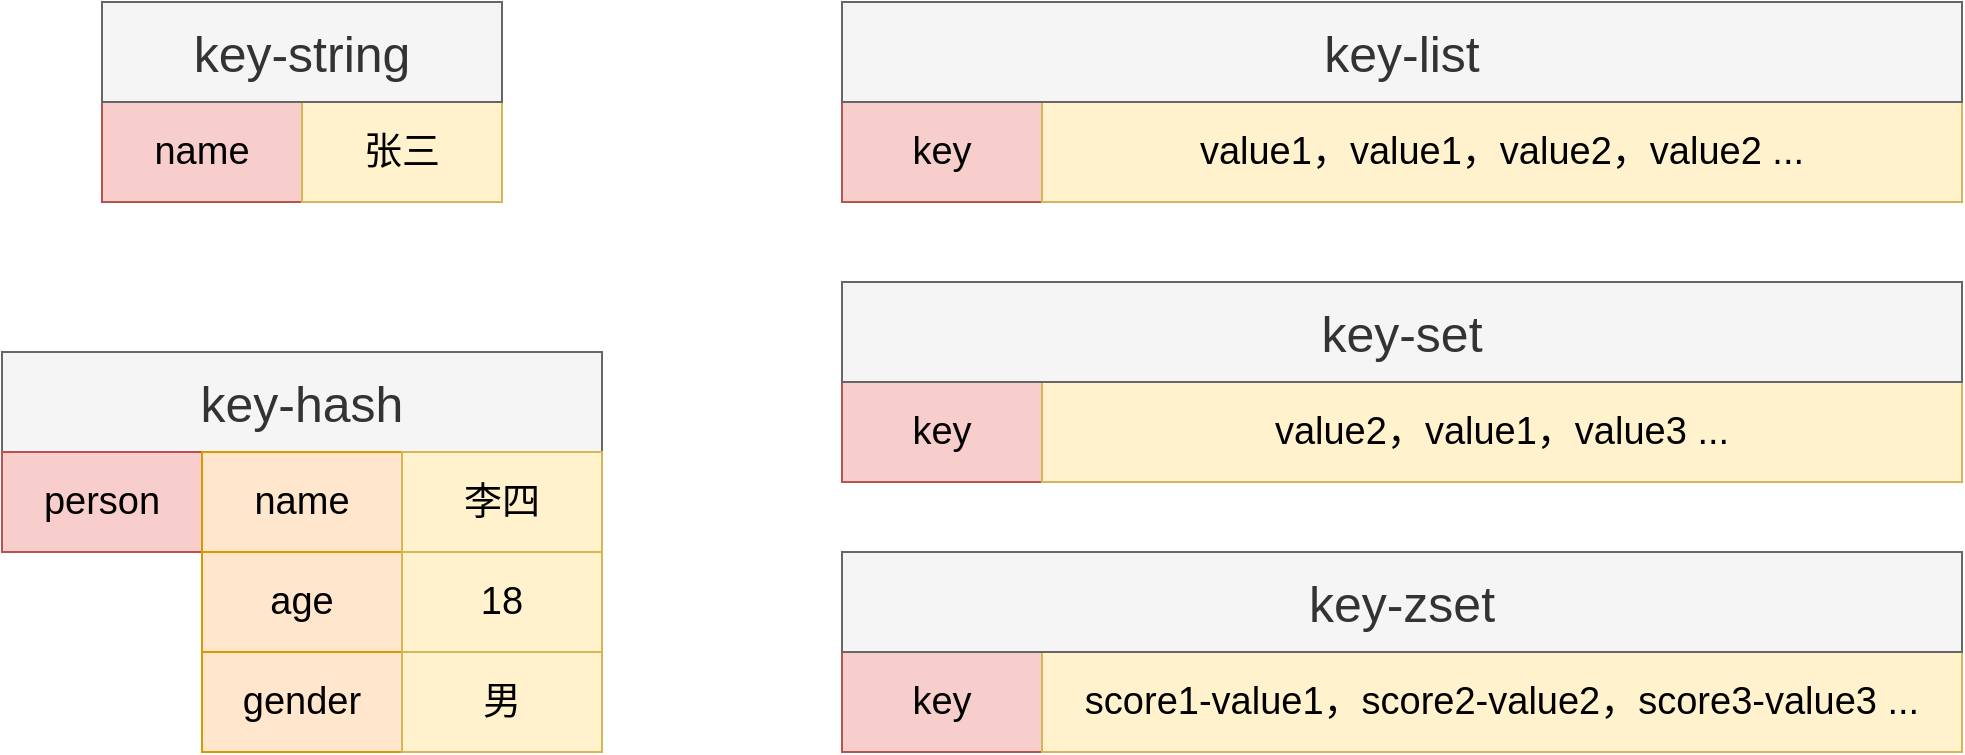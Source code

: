 <mxfile version="13.6.6" type="github">
  <diagram id="0TAmJCTqZkZq0XUQib4b" name="第 1 页">
    <mxGraphModel dx="1038" dy="548" grid="1" gridSize="10" guides="1" tooltips="1" connect="1" arrows="1" fold="1" page="1" pageScale="1" pageWidth="827" pageHeight="1169" math="0" shadow="0">
      <root>
        <mxCell id="0" />
        <mxCell id="1" parent="0" />
        <mxCell id="lTZIp_rwvE3XWnG7Pdrd-1" value="name" style="rounded=0;whiteSpace=wrap;html=1;fillColor=#f8cecc;strokeColor=#b85450;fontSize=19;" vertex="1" parent="1">
          <mxGeometry x="140" y="130" width="100" height="50" as="geometry" />
        </mxCell>
        <mxCell id="lTZIp_rwvE3XWnG7Pdrd-3" value="张三" style="rounded=0;whiteSpace=wrap;html=1;fontSize=19;fillColor=#fff2cc;strokeColor=#d6b656;" vertex="1" parent="1">
          <mxGeometry x="240" y="130" width="100" height="50" as="geometry" />
        </mxCell>
        <mxCell id="lTZIp_rwvE3XWnG7Pdrd-5" value="&lt;span style=&quot;color: rgb(51 , 51 , 51) ; font-size: 25px&quot;&gt;key-string&lt;/span&gt;" style="text;html=1;strokeColor=#666666;fillColor=#f5f5f5;align=center;verticalAlign=middle;whiteSpace=wrap;rounded=0;fontColor=#333333;" vertex="1" parent="1">
          <mxGeometry x="140" y="80" width="200" height="50" as="geometry" />
        </mxCell>
        <mxCell id="lTZIp_rwvE3XWnG7Pdrd-6" style="edgeStyle=orthogonalEdgeStyle;rounded=0;orthogonalLoop=1;jettySize=auto;html=1;exitX=0.5;exitY=1;exitDx=0;exitDy=0;fontSize=19;" edge="1" parent="1" source="lTZIp_rwvE3XWnG7Pdrd-3" target="lTZIp_rwvE3XWnG7Pdrd-3">
          <mxGeometry relative="1" as="geometry" />
        </mxCell>
        <mxCell id="lTZIp_rwvE3XWnG7Pdrd-7" value="&lt;span style=&quot;color: rgb(51 , 51 , 51) ; font-size: 25px&quot;&gt;key-hash&lt;/span&gt;" style="text;html=1;strokeColor=#666666;fillColor=#f5f5f5;align=center;verticalAlign=middle;whiteSpace=wrap;rounded=0;fontColor=#333333;" vertex="1" parent="1">
          <mxGeometry x="90" y="255" width="300" height="50" as="geometry" />
        </mxCell>
        <mxCell id="lTZIp_rwvE3XWnG7Pdrd-8" value="person" style="rounded=0;whiteSpace=wrap;html=1;fillColor=#f8cecc;strokeColor=#b85450;fontSize=19;" vertex="1" parent="1">
          <mxGeometry x="90" y="305" width="100" height="50" as="geometry" />
        </mxCell>
        <mxCell id="lTZIp_rwvE3XWnG7Pdrd-9" value="name" style="rounded=0;whiteSpace=wrap;html=1;fillColor=#ffe6cc;strokeColor=#d79b00;fontSize=19;" vertex="1" parent="1">
          <mxGeometry x="190" y="305" width="100" height="50" as="geometry" />
        </mxCell>
        <mxCell id="lTZIp_rwvE3XWnG7Pdrd-11" value="李四" style="rounded=0;whiteSpace=wrap;html=1;fontSize=19;fillColor=#fff2cc;strokeColor=#d6b656;" vertex="1" parent="1">
          <mxGeometry x="290" y="305" width="100" height="50" as="geometry" />
        </mxCell>
        <mxCell id="lTZIp_rwvE3XWnG7Pdrd-12" value="age" style="rounded=0;whiteSpace=wrap;html=1;fillColor=#ffe6cc;strokeColor=#d79b00;fontSize=19;" vertex="1" parent="1">
          <mxGeometry x="190" y="355" width="100" height="50" as="geometry" />
        </mxCell>
        <mxCell id="lTZIp_rwvE3XWnG7Pdrd-13" value="18" style="rounded=0;whiteSpace=wrap;html=1;fontSize=19;fillColor=#fff2cc;strokeColor=#d6b656;" vertex="1" parent="1">
          <mxGeometry x="290" y="355" width="100" height="50" as="geometry" />
        </mxCell>
        <mxCell id="lTZIp_rwvE3XWnG7Pdrd-14" value="gender" style="rounded=0;whiteSpace=wrap;html=1;fillColor=#ffe6cc;strokeColor=#d79b00;fontSize=19;" vertex="1" parent="1">
          <mxGeometry x="190" y="405" width="100" height="50" as="geometry" />
        </mxCell>
        <mxCell id="lTZIp_rwvE3XWnG7Pdrd-15" value="男" style="rounded=0;whiteSpace=wrap;html=1;fontSize=19;fillColor=#fff2cc;strokeColor=#d6b656;" vertex="1" parent="1">
          <mxGeometry x="290" y="405" width="100" height="50" as="geometry" />
        </mxCell>
        <mxCell id="lTZIp_rwvE3XWnG7Pdrd-16" value="key" style="rounded=0;whiteSpace=wrap;html=1;fillColor=#f8cecc;strokeColor=#b85450;fontSize=19;" vertex="1" parent="1">
          <mxGeometry x="510" y="130" width="100" height="50" as="geometry" />
        </mxCell>
        <mxCell id="lTZIp_rwvE3XWnG7Pdrd-17" value="value1，value1，value2，value2 ..." style="rounded=0;whiteSpace=wrap;html=1;fontSize=19;fillColor=#fff2cc;strokeColor=#d6b656;" vertex="1" parent="1">
          <mxGeometry x="610" y="130" width="460" height="50" as="geometry" />
        </mxCell>
        <mxCell id="lTZIp_rwvE3XWnG7Pdrd-18" value="&lt;span style=&quot;color: rgb(51 , 51 , 51) ; font-size: 25px&quot;&gt;key-list&lt;/span&gt;" style="text;html=1;strokeColor=#666666;fillColor=#f5f5f5;align=center;verticalAlign=middle;whiteSpace=wrap;rounded=0;fontColor=#333333;" vertex="1" parent="1">
          <mxGeometry x="510" y="80" width="560" height="50" as="geometry" />
        </mxCell>
        <mxCell id="lTZIp_rwvE3XWnG7Pdrd-19" value="key" style="rounded=0;whiteSpace=wrap;html=1;fillColor=#f8cecc;strokeColor=#b85450;fontSize=19;" vertex="1" parent="1">
          <mxGeometry x="510" y="270" width="100" height="50" as="geometry" />
        </mxCell>
        <mxCell id="lTZIp_rwvE3XWnG7Pdrd-20" value="value2，value1，value3 ..." style="rounded=0;whiteSpace=wrap;html=1;fontSize=19;fillColor=#fff2cc;strokeColor=#d6b656;" vertex="1" parent="1">
          <mxGeometry x="610" y="270" width="460" height="50" as="geometry" />
        </mxCell>
        <mxCell id="lTZIp_rwvE3XWnG7Pdrd-21" value="&lt;span style=&quot;color: rgb(51 , 51 , 51) ; font-size: 25px&quot;&gt;key-set&lt;/span&gt;" style="text;html=1;strokeColor=#666666;fillColor=#f5f5f5;align=center;verticalAlign=middle;whiteSpace=wrap;rounded=0;fontColor=#333333;" vertex="1" parent="1">
          <mxGeometry x="510" y="220" width="560" height="50" as="geometry" />
        </mxCell>
        <mxCell id="lTZIp_rwvE3XWnG7Pdrd-22" value="key" style="rounded=0;whiteSpace=wrap;html=1;fillColor=#f8cecc;strokeColor=#b85450;fontSize=19;" vertex="1" parent="1">
          <mxGeometry x="510" y="405" width="100" height="50" as="geometry" />
        </mxCell>
        <mxCell id="lTZIp_rwvE3XWnG7Pdrd-23" value="score1-value1，score2-value2，score3-value3 ..." style="rounded=0;whiteSpace=wrap;html=1;fontSize=19;fillColor=#fff2cc;strokeColor=#d6b656;" vertex="1" parent="1">
          <mxGeometry x="610" y="405" width="460" height="50" as="geometry" />
        </mxCell>
        <mxCell id="lTZIp_rwvE3XWnG7Pdrd-24" value="&lt;span style=&quot;color: rgb(51 , 51 , 51) ; font-size: 25px&quot;&gt;key-zset&lt;/span&gt;" style="text;html=1;strokeColor=#666666;fillColor=#f5f5f5;align=center;verticalAlign=middle;whiteSpace=wrap;rounded=0;fontColor=#333333;" vertex="1" parent="1">
          <mxGeometry x="510" y="355" width="560" height="50" as="geometry" />
        </mxCell>
      </root>
    </mxGraphModel>
  </diagram>
</mxfile>
